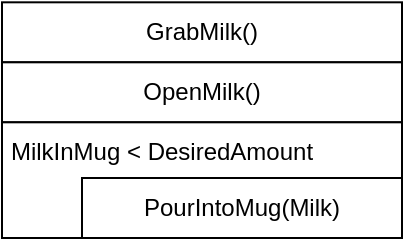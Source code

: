 <mxfile>
    <diagram id="37YiKg0BrHQ1n1u5yyaF" name="Page-1">
        <mxGraphModel dx="426" dy="326" grid="1" gridSize="10" guides="1" tooltips="1" connect="1" arrows="1" fold="1" page="1" pageScale="1" pageWidth="850" pageHeight="1100" math="0" shadow="0">
            <root>
                <mxCell id="0"/>
                <mxCell id="1" parent="0"/>
                <mxCell id="4" value="GrabMilk()" style="whiteSpace=wrap;html=1;container=0;" vertex="1" parent="1">
                    <mxGeometry x="300" y="122.16" width="200" height="30" as="geometry"/>
                </mxCell>
                <mxCell id="13" value="OpenMilk()" style="rounded=0;whiteSpace=wrap;html=1;container=0;" vertex="1" parent="1">
                    <mxGeometry x="300" y="152.16" width="200" height="30" as="geometry"/>
                </mxCell>
                <mxCell id="17" value="" style="rounded=0;whiteSpace=wrap;html=1;container=0;" vertex="1" parent="1">
                    <mxGeometry x="300" y="182.16" width="200" height="57.84" as="geometry"/>
                </mxCell>
                <mxCell id="18" value="MilkInMug &amp;lt; DesiredAmount" style="text;html=1;strokeColor=none;fillColor=none;align=center;verticalAlign=middle;whiteSpace=wrap;rounded=0;" vertex="1" parent="1">
                    <mxGeometry x="300" y="182" width="160" height="30" as="geometry"/>
                </mxCell>
                <mxCell id="19" value="PourIntoMug(Milk)" style="rounded=0;whiteSpace=wrap;html=1;container=0;" vertex="1" parent="1">
                    <mxGeometry x="340" y="210" width="160" height="30" as="geometry"/>
                </mxCell>
            </root>
        </mxGraphModel>
    </diagram>
</mxfile>